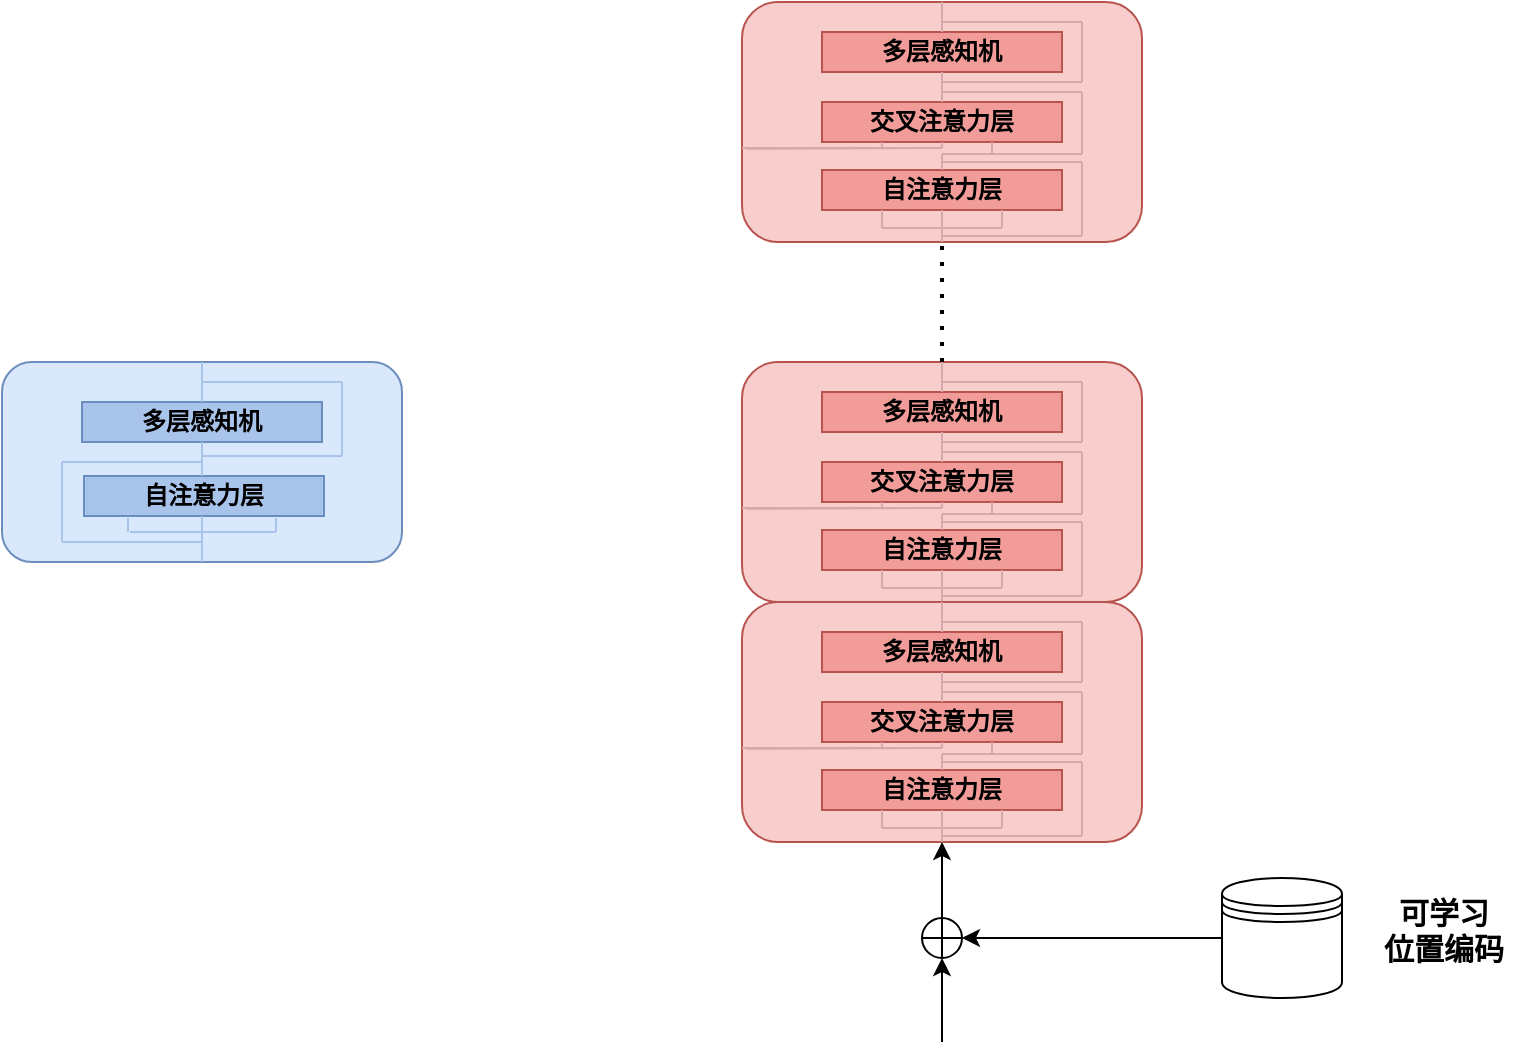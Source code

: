 <mxfile version="26.2.13">
  <diagram name="Page-1" id="c7558073-3199-34d8-9f00-42111426c3f3">
    <mxGraphModel dx="952" dy="522" grid="1" gridSize="10" guides="1" tooltips="1" connect="1" arrows="1" fold="1" page="1" pageScale="1" pageWidth="826" pageHeight="1169" background="none" math="0" shadow="0">
      <root>
        <mxCell id="0" />
        <mxCell id="1" parent="0" />
        <mxCell id="ajYVIgqOjoC30KdAL2Ek-134" value="" style="group" vertex="1" connectable="0" parent="1">
          <mxGeometry x="440" y="240" width="200" height="120" as="geometry" />
        </mxCell>
        <mxCell id="ajYVIgqOjoC30KdAL2Ek-96" value="" style="rounded=1;whiteSpace=wrap;html=1;fillColor=light-dark(#F8CECC,#FFD7D4);strokeColor=#b85450;" vertex="1" parent="ajYVIgqOjoC30KdAL2Ek-134">
          <mxGeometry width="200" height="120" as="geometry" />
        </mxCell>
        <mxCell id="ajYVIgqOjoC30KdAL2Ek-97" value="&lt;b&gt;多层感知机&lt;/b&gt;" style="rounded=0;whiteSpace=wrap;html=1;fillColor=#F19C99;strokeColor=#b85450;shadow=0;" vertex="1" parent="ajYVIgqOjoC30KdAL2Ek-134">
          <mxGeometry x="40" y="15" width="120" height="20" as="geometry" />
        </mxCell>
        <mxCell id="ajYVIgqOjoC30KdAL2Ek-98" value="&lt;b&gt;交叉注意力层&lt;span style=&quot;color: rgba(0, 0, 0, 0); font-family: monospace; font-size: 0px; text-align: start; text-wrap: nowrap;&quot;&gt;%3CmxGraphModel%3E%3Croot%3E%3CmxCell%20id%3D%220%22%2F%3E%3CmxCell%20id%3D%221%22%20parent%3D%220%22%2F%3E%3CmxCell%20id%3D%222%22%20value%3D%22%E5%A4%9A%E5%B1%82%E6%84%9F%E7%9F%A5%E6%9C%BA%22%20style%3D%22rounded%3D0%3BwhiteSpace%3Dwrap%3Bhtml%3D1%3B%22%20vertex%3D%221%22%20parent%3D%221%22%3E%3CmxGeometry%20x%3D%22470%22%20y%3D%22248%22%20width%3D%22120%22%20height%3D%2220%22%20as%3D%22geometry%22%2F%3E%3C%2FmxCell%3E%3C%2Froot%3E%3C%2FmxGraphModel%3E&lt;/span&gt;&lt;/b&gt;" style="rounded=0;whiteSpace=wrap;html=1;fillColor=#F19C99;strokeColor=#b85450;" vertex="1" parent="ajYVIgqOjoC30KdAL2Ek-134">
          <mxGeometry x="40" y="50" width="120" height="20" as="geometry" />
        </mxCell>
        <mxCell id="ajYVIgqOjoC30KdAL2Ek-99" value="&lt;b&gt;自注意力层&lt;/b&gt;" style="rounded=0;whiteSpace=wrap;html=1;fillColor=#F19C99;strokeColor=#b85450;" vertex="1" parent="ajYVIgqOjoC30KdAL2Ek-134">
          <mxGeometry x="40" y="84" width="120" height="20" as="geometry" />
        </mxCell>
        <mxCell id="ajYVIgqOjoC30KdAL2Ek-100" value="" style="endArrow=none;html=1;rounded=0;entryX=0.5;entryY=1;entryDx=0;entryDy=0;exitX=0.5;exitY=1;exitDx=0;exitDy=0;fillColor=#EA6B66;strokeColor=#D3A9A9;" edge="1" parent="ajYVIgqOjoC30KdAL2Ek-134" source="ajYVIgqOjoC30KdAL2Ek-99" target="ajYVIgqOjoC30KdAL2Ek-96">
          <mxGeometry width="50" height="50" relative="1" as="geometry">
            <mxPoint x="-40" y="190" as="sourcePoint" />
            <mxPoint x="10" y="140" as="targetPoint" />
          </mxGeometry>
        </mxCell>
        <mxCell id="ajYVIgqOjoC30KdAL2Ek-101" value="" style="endArrow=none;html=1;rounded=0;fillColor=#f8cecc;strokeColor=#D3A9A9;" edge="1" parent="ajYVIgqOjoC30KdAL2Ek-134">
          <mxGeometry width="50" height="50" relative="1" as="geometry">
            <mxPoint x="100" y="113" as="sourcePoint" />
            <mxPoint x="130" y="113" as="targetPoint" />
          </mxGeometry>
        </mxCell>
        <mxCell id="ajYVIgqOjoC30KdAL2Ek-103" value="" style="endArrow=none;html=1;rounded=0;fillColor=#f8cecc;strokeColor=#D3A9A9;" edge="1" parent="ajYVIgqOjoC30KdAL2Ek-134">
          <mxGeometry width="50" height="50" relative="1" as="geometry">
            <mxPoint x="70" y="113" as="sourcePoint" />
            <mxPoint x="100" y="113" as="targetPoint" />
          </mxGeometry>
        </mxCell>
        <mxCell id="ajYVIgqOjoC30KdAL2Ek-105" value="" style="endArrow=none;html=1;rounded=0;entryX=0.25;entryY=1;entryDx=0;entryDy=0;fillColor=#f8cecc;strokeColor=#D3A9A9;" edge="1" parent="ajYVIgqOjoC30KdAL2Ek-134" target="ajYVIgqOjoC30KdAL2Ek-99">
          <mxGeometry width="50" height="50" relative="1" as="geometry">
            <mxPoint x="70" y="113" as="sourcePoint" />
            <mxPoint x="140" y="13" as="targetPoint" />
          </mxGeometry>
        </mxCell>
        <mxCell id="ajYVIgqOjoC30KdAL2Ek-107" value="" style="endArrow=none;html=1;rounded=0;entryX=0.75;entryY=1;entryDx=0;entryDy=0;fillColor=#f8cecc;strokeColor=#D3A9A9;" edge="1" parent="ajYVIgqOjoC30KdAL2Ek-134" target="ajYVIgqOjoC30KdAL2Ek-99">
          <mxGeometry width="50" height="50" relative="1" as="geometry">
            <mxPoint x="130" y="113" as="sourcePoint" />
            <mxPoint x="130" y="110" as="targetPoint" />
          </mxGeometry>
        </mxCell>
        <mxCell id="ajYVIgqOjoC30KdAL2Ek-110" value="" style="endArrow=none;html=1;rounded=0;exitX=0.01;exitY=0.628;exitDx=0;exitDy=0;exitPerimeter=0;strokeColor=#D3A9A9;" edge="1" parent="ajYVIgqOjoC30KdAL2Ek-134">
          <mxGeometry width="50" height="50" relative="1" as="geometry">
            <mxPoint x="2" y="73.36" as="sourcePoint" />
            <mxPoint y="73" as="targetPoint" />
            <Array as="points">
              <mxPoint x="100" y="73" />
            </Array>
          </mxGeometry>
        </mxCell>
        <mxCell id="ajYVIgqOjoC30KdAL2Ek-113" value="" style="endArrow=none;html=1;rounded=0;strokeColor=#D3A9A9;" edge="1" parent="ajYVIgqOjoC30KdAL2Ek-134">
          <mxGeometry width="50" height="50" relative="1" as="geometry">
            <mxPoint x="70" y="73" as="sourcePoint" />
            <mxPoint x="70" y="70" as="targetPoint" />
          </mxGeometry>
        </mxCell>
        <mxCell id="ajYVIgqOjoC30KdAL2Ek-114" value="" style="endArrow=none;html=1;rounded=0;strokeColor=#D3A9A9;" edge="1" parent="ajYVIgqOjoC30KdAL2Ek-134">
          <mxGeometry width="50" height="50" relative="1" as="geometry">
            <mxPoint x="100" y="73" as="sourcePoint" />
            <mxPoint x="100" y="70" as="targetPoint" />
          </mxGeometry>
        </mxCell>
        <mxCell id="ajYVIgqOjoC30KdAL2Ek-115" value="" style="endArrow=none;html=1;rounded=0;fillColor=#f8cecc;strokeColor=#D3A9A9;" edge="1" parent="ajYVIgqOjoC30KdAL2Ek-134">
          <mxGeometry width="50" height="50" relative="1" as="geometry">
            <mxPoint x="100" y="84" as="sourcePoint" />
            <mxPoint x="100" y="76" as="targetPoint" />
          </mxGeometry>
        </mxCell>
        <mxCell id="ajYVIgqOjoC30KdAL2Ek-117" value="" style="endArrow=none;html=1;rounded=0;strokeColor=#D3A9A9;" edge="1" parent="ajYVIgqOjoC30KdAL2Ek-134">
          <mxGeometry width="50" height="50" relative="1" as="geometry">
            <mxPoint x="100" y="76" as="sourcePoint" />
            <mxPoint x="125" y="76" as="targetPoint" />
          </mxGeometry>
        </mxCell>
        <mxCell id="ajYVIgqOjoC30KdAL2Ek-118" value="" style="endArrow=none;html=1;rounded=0;fillColor=#f8cecc;strokeColor=#D3A9A9;" edge="1" parent="ajYVIgqOjoC30KdAL2Ek-134">
          <mxGeometry width="50" height="50" relative="1" as="geometry">
            <mxPoint x="125" y="76" as="sourcePoint" />
            <mxPoint x="125" y="70" as="targetPoint" />
          </mxGeometry>
        </mxCell>
        <mxCell id="ajYVIgqOjoC30KdAL2Ek-119" value="" style="endArrow=none;html=1;rounded=0;exitX=0.5;exitY=0;exitDx=0;exitDy=0;entryX=0.5;entryY=1;entryDx=0;entryDy=0;strokeColor=#D3A9A9;" edge="1" parent="ajYVIgqOjoC30KdAL2Ek-134" source="ajYVIgqOjoC30KdAL2Ek-98" target="ajYVIgqOjoC30KdAL2Ek-97">
          <mxGeometry width="50" height="50" relative="1" as="geometry">
            <mxPoint x="150" y="90" as="sourcePoint" />
            <mxPoint x="100" y="40" as="targetPoint" />
          </mxGeometry>
        </mxCell>
        <mxCell id="ajYVIgqOjoC30KdAL2Ek-121" value="" style="endArrow=none;html=1;rounded=0;exitX=0.5;exitY=0;exitDx=0;exitDy=0;entryX=0.5;entryY=0;entryDx=0;entryDy=0;strokeColor=#D3A9A9;" edge="1" parent="ajYVIgqOjoC30KdAL2Ek-134" source="ajYVIgqOjoC30KdAL2Ek-97" target="ajYVIgqOjoC30KdAL2Ek-96">
          <mxGeometry width="50" height="50" relative="1" as="geometry">
            <mxPoint x="150" as="sourcePoint" />
            <mxPoint x="200" y="-50" as="targetPoint" />
          </mxGeometry>
        </mxCell>
        <mxCell id="ajYVIgqOjoC30KdAL2Ek-123" value="" style="endArrow=none;html=1;rounded=0;strokeColor=#D3A9A9;" edge="1" parent="ajYVIgqOjoC30KdAL2Ek-134">
          <mxGeometry width="50" height="50" relative="1" as="geometry">
            <mxPoint x="100" y="117" as="sourcePoint" />
            <mxPoint x="170" y="117" as="targetPoint" />
          </mxGeometry>
        </mxCell>
        <mxCell id="ajYVIgqOjoC30KdAL2Ek-124" value="" style="endArrow=none;html=1;rounded=0;strokeColor=#D3A9A9;" edge="1" parent="ajYVIgqOjoC30KdAL2Ek-134">
          <mxGeometry width="50" height="50" relative="1" as="geometry">
            <mxPoint x="170" y="117" as="sourcePoint" />
            <mxPoint x="170" y="80" as="targetPoint" />
          </mxGeometry>
        </mxCell>
        <mxCell id="ajYVIgqOjoC30KdAL2Ek-125" value="" style="endArrow=none;html=1;rounded=0;strokeColor=#D3A9A9;" edge="1" parent="ajYVIgqOjoC30KdAL2Ek-134">
          <mxGeometry width="50" height="50" relative="1" as="geometry">
            <mxPoint x="170" y="80" as="sourcePoint" />
            <mxPoint x="100" y="80" as="targetPoint" />
          </mxGeometry>
        </mxCell>
        <mxCell id="ajYVIgqOjoC30KdAL2Ek-126" value="" style="endArrow=none;html=1;rounded=0;strokeColor=#D3A9A9;fillColor=#f8cecc;" edge="1" parent="ajYVIgqOjoC30KdAL2Ek-134">
          <mxGeometry width="50" height="50" relative="1" as="geometry">
            <mxPoint x="125" y="76" as="sourcePoint" />
            <mxPoint x="170" y="76" as="targetPoint" />
          </mxGeometry>
        </mxCell>
        <mxCell id="ajYVIgqOjoC30KdAL2Ek-127" value="" style="endArrow=none;html=1;rounded=0;strokeColor=#D3A9A9;" edge="1" parent="ajYVIgqOjoC30KdAL2Ek-134">
          <mxGeometry width="50" height="50" relative="1" as="geometry">
            <mxPoint x="170" y="76" as="sourcePoint" />
            <mxPoint x="170" y="45" as="targetPoint" />
          </mxGeometry>
        </mxCell>
        <mxCell id="ajYVIgqOjoC30KdAL2Ek-128" value="" style="endArrow=none;html=1;rounded=0;strokeColor=#D3A9A9;" edge="1" parent="ajYVIgqOjoC30KdAL2Ek-134">
          <mxGeometry width="50" height="50" relative="1" as="geometry">
            <mxPoint x="170" y="45" as="sourcePoint" />
            <mxPoint x="100" y="45" as="targetPoint" />
          </mxGeometry>
        </mxCell>
        <mxCell id="ajYVIgqOjoC30KdAL2Ek-129" value="" style="endArrow=none;html=1;rounded=0;strokeColor=#D3A9A9;" edge="1" parent="ajYVIgqOjoC30KdAL2Ek-134">
          <mxGeometry width="50" height="50" relative="1" as="geometry">
            <mxPoint x="100" y="40" as="sourcePoint" />
            <mxPoint x="170" y="40" as="targetPoint" />
          </mxGeometry>
        </mxCell>
        <mxCell id="ajYVIgqOjoC30KdAL2Ek-131" value="" style="endArrow=none;html=1;rounded=0;strokeColor=#D3A9A9;" edge="1" parent="ajYVIgqOjoC30KdAL2Ek-134">
          <mxGeometry width="50" height="50" relative="1" as="geometry">
            <mxPoint x="170" y="40" as="sourcePoint" />
            <mxPoint x="170" y="10" as="targetPoint" />
          </mxGeometry>
        </mxCell>
        <mxCell id="ajYVIgqOjoC30KdAL2Ek-133" value="" style="endArrow=none;html=1;rounded=0;strokeColor=#D3A9A9;" edge="1" parent="ajYVIgqOjoC30KdAL2Ek-134">
          <mxGeometry width="50" height="50" relative="1" as="geometry">
            <mxPoint x="170" y="10" as="sourcePoint" />
            <mxPoint x="100" y="10" as="targetPoint" />
          </mxGeometry>
        </mxCell>
        <mxCell id="ajYVIgqOjoC30KdAL2Ek-135" value="" style="group" vertex="1" connectable="0" parent="1">
          <mxGeometry x="440" y="360" width="200" height="120" as="geometry" />
        </mxCell>
        <mxCell id="ajYVIgqOjoC30KdAL2Ek-136" value="" style="rounded=1;whiteSpace=wrap;html=1;fillColor=light-dark(#F8CECC,#FFD7D4);strokeColor=#b85450;" vertex="1" parent="ajYVIgqOjoC30KdAL2Ek-135">
          <mxGeometry width="200" height="120" as="geometry" />
        </mxCell>
        <mxCell id="ajYVIgqOjoC30KdAL2Ek-137" value="&lt;b&gt;多层感知机&lt;/b&gt;" style="rounded=0;whiteSpace=wrap;html=1;fillColor=#F19C99;strokeColor=#b85450;shadow=0;" vertex="1" parent="ajYVIgqOjoC30KdAL2Ek-135">
          <mxGeometry x="40" y="15" width="120" height="20" as="geometry" />
        </mxCell>
        <mxCell id="ajYVIgqOjoC30KdAL2Ek-138" value="&lt;b&gt;交叉注意力层&lt;span style=&quot;color: rgba(0, 0, 0, 0); font-family: monospace; font-size: 0px; text-align: start; text-wrap: nowrap;&quot;&gt;%3CmxGraphModel%3E%3Croot%3E%3CmxCell%20id%3D%220%22%2F%3E%3CmxCell%20id%3D%221%22%20parent%3D%220%22%2F%3E%3CmxCell%20id%3D%222%22%20value%3D%22%E5%A4%9A%E5%B1%82%E6%84%9F%E7%9F%A5%E6%9C%BA%22%20style%3D%22rounded%3D0%3BwhiteSpace%3Dwrap%3Bhtml%3D1%3B%22%20vertex%3D%221%22%20parent%3D%221%22%3E%3CmxGeometry%20x%3D%22470%22%20y%3D%22248%22%20width%3D%22120%22%20height%3D%2220%22%20as%3D%22geometry%22%2F%3E%3C%2FmxCell%3E%3C%2Froot%3E%3C%2FmxGraphModel%3E&lt;/span&gt;&lt;/b&gt;" style="rounded=0;whiteSpace=wrap;html=1;fillColor=#F19C99;strokeColor=#b85450;" vertex="1" parent="ajYVIgqOjoC30KdAL2Ek-135">
          <mxGeometry x="40" y="50" width="120" height="20" as="geometry" />
        </mxCell>
        <mxCell id="ajYVIgqOjoC30KdAL2Ek-139" value="&lt;b&gt;自注意力层&lt;/b&gt;" style="rounded=0;whiteSpace=wrap;html=1;fillColor=#F19C99;strokeColor=#b85450;" vertex="1" parent="ajYVIgqOjoC30KdAL2Ek-135">
          <mxGeometry x="40" y="84" width="120" height="20" as="geometry" />
        </mxCell>
        <mxCell id="ajYVIgqOjoC30KdAL2Ek-140" value="" style="endArrow=none;html=1;rounded=0;entryX=0.5;entryY=1;entryDx=0;entryDy=0;exitX=0.5;exitY=1;exitDx=0;exitDy=0;fillColor=#EA6B66;strokeColor=#D3A9A9;" edge="1" parent="ajYVIgqOjoC30KdAL2Ek-135" source="ajYVIgqOjoC30KdAL2Ek-139" target="ajYVIgqOjoC30KdAL2Ek-136">
          <mxGeometry width="50" height="50" relative="1" as="geometry">
            <mxPoint x="-40" y="190" as="sourcePoint" />
            <mxPoint x="10" y="140" as="targetPoint" />
          </mxGeometry>
        </mxCell>
        <mxCell id="ajYVIgqOjoC30KdAL2Ek-141" value="" style="endArrow=none;html=1;rounded=0;fillColor=#f8cecc;strokeColor=#D3A9A9;" edge="1" parent="ajYVIgqOjoC30KdAL2Ek-135">
          <mxGeometry width="50" height="50" relative="1" as="geometry">
            <mxPoint x="100" y="113" as="sourcePoint" />
            <mxPoint x="130" y="113" as="targetPoint" />
          </mxGeometry>
        </mxCell>
        <mxCell id="ajYVIgqOjoC30KdAL2Ek-142" value="" style="endArrow=none;html=1;rounded=0;fillColor=#f8cecc;strokeColor=#D3A9A9;" edge="1" parent="ajYVIgqOjoC30KdAL2Ek-135">
          <mxGeometry width="50" height="50" relative="1" as="geometry">
            <mxPoint x="70" y="113" as="sourcePoint" />
            <mxPoint x="100" y="113" as="targetPoint" />
          </mxGeometry>
        </mxCell>
        <mxCell id="ajYVIgqOjoC30KdAL2Ek-143" value="" style="endArrow=none;html=1;rounded=0;entryX=0.25;entryY=1;entryDx=0;entryDy=0;fillColor=#f8cecc;strokeColor=#D3A9A9;" edge="1" parent="ajYVIgqOjoC30KdAL2Ek-135" target="ajYVIgqOjoC30KdAL2Ek-139">
          <mxGeometry width="50" height="50" relative="1" as="geometry">
            <mxPoint x="70" y="113" as="sourcePoint" />
            <mxPoint x="140" y="13" as="targetPoint" />
          </mxGeometry>
        </mxCell>
        <mxCell id="ajYVIgqOjoC30KdAL2Ek-144" value="" style="endArrow=none;html=1;rounded=0;entryX=0.75;entryY=1;entryDx=0;entryDy=0;fillColor=#f8cecc;strokeColor=#D3A9A9;" edge="1" parent="ajYVIgqOjoC30KdAL2Ek-135" target="ajYVIgqOjoC30KdAL2Ek-139">
          <mxGeometry width="50" height="50" relative="1" as="geometry">
            <mxPoint x="130" y="113" as="sourcePoint" />
            <mxPoint x="130" y="110" as="targetPoint" />
          </mxGeometry>
        </mxCell>
        <mxCell id="ajYVIgqOjoC30KdAL2Ek-145" value="" style="endArrow=none;html=1;rounded=0;exitX=0.01;exitY=0.628;exitDx=0;exitDy=0;exitPerimeter=0;strokeColor=#D3A9A9;" edge="1" parent="ajYVIgqOjoC30KdAL2Ek-135">
          <mxGeometry width="50" height="50" relative="1" as="geometry">
            <mxPoint x="2" y="73.36" as="sourcePoint" />
            <mxPoint y="73" as="targetPoint" />
            <Array as="points">
              <mxPoint x="100" y="73" />
            </Array>
          </mxGeometry>
        </mxCell>
        <mxCell id="ajYVIgqOjoC30KdAL2Ek-146" value="" style="endArrow=none;html=1;rounded=0;strokeColor=#D3A9A9;" edge="1" parent="ajYVIgqOjoC30KdAL2Ek-135">
          <mxGeometry width="50" height="50" relative="1" as="geometry">
            <mxPoint x="70" y="73" as="sourcePoint" />
            <mxPoint x="70" y="70" as="targetPoint" />
          </mxGeometry>
        </mxCell>
        <mxCell id="ajYVIgqOjoC30KdAL2Ek-147" value="" style="endArrow=none;html=1;rounded=0;strokeColor=#D3A9A9;" edge="1" parent="ajYVIgqOjoC30KdAL2Ek-135">
          <mxGeometry width="50" height="50" relative="1" as="geometry">
            <mxPoint x="100" y="73" as="sourcePoint" />
            <mxPoint x="100" y="70" as="targetPoint" />
          </mxGeometry>
        </mxCell>
        <mxCell id="ajYVIgqOjoC30KdAL2Ek-148" value="" style="endArrow=none;html=1;rounded=0;fillColor=#f8cecc;strokeColor=#D3A9A9;" edge="1" parent="ajYVIgqOjoC30KdAL2Ek-135">
          <mxGeometry width="50" height="50" relative="1" as="geometry">
            <mxPoint x="100" y="84" as="sourcePoint" />
            <mxPoint x="100" y="76" as="targetPoint" />
          </mxGeometry>
        </mxCell>
        <mxCell id="ajYVIgqOjoC30KdAL2Ek-149" value="" style="endArrow=none;html=1;rounded=0;strokeColor=#D3A9A9;" edge="1" parent="ajYVIgqOjoC30KdAL2Ek-135">
          <mxGeometry width="50" height="50" relative="1" as="geometry">
            <mxPoint x="100" y="76" as="sourcePoint" />
            <mxPoint x="125" y="76" as="targetPoint" />
          </mxGeometry>
        </mxCell>
        <mxCell id="ajYVIgqOjoC30KdAL2Ek-150" value="" style="endArrow=none;html=1;rounded=0;fillColor=#f8cecc;strokeColor=#D3A9A9;" edge="1" parent="ajYVIgqOjoC30KdAL2Ek-135">
          <mxGeometry width="50" height="50" relative="1" as="geometry">
            <mxPoint x="125" y="76" as="sourcePoint" />
            <mxPoint x="125" y="70" as="targetPoint" />
          </mxGeometry>
        </mxCell>
        <mxCell id="ajYVIgqOjoC30KdAL2Ek-151" value="" style="endArrow=none;html=1;rounded=0;exitX=0.5;exitY=0;exitDx=0;exitDy=0;entryX=0.5;entryY=1;entryDx=0;entryDy=0;strokeColor=#D3A9A9;" edge="1" parent="ajYVIgqOjoC30KdAL2Ek-135" source="ajYVIgqOjoC30KdAL2Ek-138" target="ajYVIgqOjoC30KdAL2Ek-137">
          <mxGeometry width="50" height="50" relative="1" as="geometry">
            <mxPoint x="150" y="90" as="sourcePoint" />
            <mxPoint x="100" y="40" as="targetPoint" />
          </mxGeometry>
        </mxCell>
        <mxCell id="ajYVIgqOjoC30KdAL2Ek-152" value="" style="endArrow=none;html=1;rounded=0;exitX=0.5;exitY=0;exitDx=0;exitDy=0;entryX=0.5;entryY=0;entryDx=0;entryDy=0;strokeColor=#D3A9A9;" edge="1" parent="ajYVIgqOjoC30KdAL2Ek-135" source="ajYVIgqOjoC30KdAL2Ek-137" target="ajYVIgqOjoC30KdAL2Ek-136">
          <mxGeometry width="50" height="50" relative="1" as="geometry">
            <mxPoint x="150" as="sourcePoint" />
            <mxPoint x="200" y="-50" as="targetPoint" />
          </mxGeometry>
        </mxCell>
        <mxCell id="ajYVIgqOjoC30KdAL2Ek-153" value="" style="endArrow=none;html=1;rounded=0;strokeColor=#D3A9A9;" edge="1" parent="ajYVIgqOjoC30KdAL2Ek-135">
          <mxGeometry width="50" height="50" relative="1" as="geometry">
            <mxPoint x="100" y="117" as="sourcePoint" />
            <mxPoint x="170" y="117" as="targetPoint" />
          </mxGeometry>
        </mxCell>
        <mxCell id="ajYVIgqOjoC30KdAL2Ek-154" value="" style="endArrow=none;html=1;rounded=0;strokeColor=#D3A9A9;" edge="1" parent="ajYVIgqOjoC30KdAL2Ek-135">
          <mxGeometry width="50" height="50" relative="1" as="geometry">
            <mxPoint x="170" y="117" as="sourcePoint" />
            <mxPoint x="170" y="80" as="targetPoint" />
          </mxGeometry>
        </mxCell>
        <mxCell id="ajYVIgqOjoC30KdAL2Ek-155" value="" style="endArrow=none;html=1;rounded=0;strokeColor=#D3A9A9;" edge="1" parent="ajYVIgqOjoC30KdAL2Ek-135">
          <mxGeometry width="50" height="50" relative="1" as="geometry">
            <mxPoint x="170" y="80" as="sourcePoint" />
            <mxPoint x="100" y="80" as="targetPoint" />
          </mxGeometry>
        </mxCell>
        <mxCell id="ajYVIgqOjoC30KdAL2Ek-156" value="" style="endArrow=none;html=1;rounded=0;strokeColor=#D3A9A9;fillColor=#f8cecc;" edge="1" parent="ajYVIgqOjoC30KdAL2Ek-135">
          <mxGeometry width="50" height="50" relative="1" as="geometry">
            <mxPoint x="125" y="76" as="sourcePoint" />
            <mxPoint x="170" y="76" as="targetPoint" />
          </mxGeometry>
        </mxCell>
        <mxCell id="ajYVIgqOjoC30KdAL2Ek-157" value="" style="endArrow=none;html=1;rounded=0;strokeColor=#D3A9A9;" edge="1" parent="ajYVIgqOjoC30KdAL2Ek-135">
          <mxGeometry width="50" height="50" relative="1" as="geometry">
            <mxPoint x="170" y="76" as="sourcePoint" />
            <mxPoint x="170" y="45" as="targetPoint" />
          </mxGeometry>
        </mxCell>
        <mxCell id="ajYVIgqOjoC30KdAL2Ek-158" value="" style="endArrow=none;html=1;rounded=0;strokeColor=#D3A9A9;" edge="1" parent="ajYVIgqOjoC30KdAL2Ek-135">
          <mxGeometry width="50" height="50" relative="1" as="geometry">
            <mxPoint x="170" y="45" as="sourcePoint" />
            <mxPoint x="100" y="45" as="targetPoint" />
          </mxGeometry>
        </mxCell>
        <mxCell id="ajYVIgqOjoC30KdAL2Ek-159" value="" style="endArrow=none;html=1;rounded=0;strokeColor=#D3A9A9;" edge="1" parent="ajYVIgqOjoC30KdAL2Ek-135">
          <mxGeometry width="50" height="50" relative="1" as="geometry">
            <mxPoint x="100" y="40" as="sourcePoint" />
            <mxPoint x="170" y="40" as="targetPoint" />
          </mxGeometry>
        </mxCell>
        <mxCell id="ajYVIgqOjoC30KdAL2Ek-160" value="" style="endArrow=none;html=1;rounded=0;strokeColor=#D3A9A9;" edge="1" parent="ajYVIgqOjoC30KdAL2Ek-135">
          <mxGeometry width="50" height="50" relative="1" as="geometry">
            <mxPoint x="170" y="40" as="sourcePoint" />
            <mxPoint x="170" y="10" as="targetPoint" />
          </mxGeometry>
        </mxCell>
        <mxCell id="ajYVIgqOjoC30KdAL2Ek-161" value="" style="endArrow=none;html=1;rounded=0;strokeColor=#D3A9A9;" edge="1" parent="ajYVIgqOjoC30KdAL2Ek-135">
          <mxGeometry width="50" height="50" relative="1" as="geometry">
            <mxPoint x="170" y="10" as="sourcePoint" />
            <mxPoint x="100" y="10" as="targetPoint" />
          </mxGeometry>
        </mxCell>
        <mxCell id="ajYVIgqOjoC30KdAL2Ek-162" value="" style="group" vertex="1" connectable="0" parent="1">
          <mxGeometry x="440" y="60" width="200" height="120" as="geometry" />
        </mxCell>
        <mxCell id="ajYVIgqOjoC30KdAL2Ek-163" value="" style="rounded=1;whiteSpace=wrap;html=1;fillColor=light-dark(#F8CECC,#FFD7D4);strokeColor=#b85450;" vertex="1" parent="ajYVIgqOjoC30KdAL2Ek-162">
          <mxGeometry width="200" height="120" as="geometry" />
        </mxCell>
        <mxCell id="ajYVIgqOjoC30KdAL2Ek-164" value="&lt;b&gt;多层感知机&lt;/b&gt;" style="rounded=0;whiteSpace=wrap;html=1;fillColor=#F19C99;strokeColor=#b85450;shadow=0;" vertex="1" parent="ajYVIgqOjoC30KdAL2Ek-162">
          <mxGeometry x="40" y="15" width="120" height="20" as="geometry" />
        </mxCell>
        <mxCell id="ajYVIgqOjoC30KdAL2Ek-165" value="&lt;b&gt;交叉注意力层&lt;span style=&quot;color: rgba(0, 0, 0, 0); font-family: monospace; font-size: 0px; text-align: start; text-wrap: nowrap;&quot;&gt;%3CmxGraphModel%3E%3Croot%3E%3CmxCell%20id%3D%220%22%2F%3E%3CmxCell%20id%3D%221%22%20parent%3D%220%22%2F%3E%3CmxCell%20id%3D%222%22%20value%3D%22%E5%A4%9A%E5%B1%82%E6%84%9F%E7%9F%A5%E6%9C%BA%22%20style%3D%22rounded%3D0%3BwhiteSpace%3Dwrap%3Bhtml%3D1%3B%22%20vertex%3D%221%22%20parent%3D%221%22%3E%3CmxGeometry%20x%3D%22470%22%20y%3D%22248%22%20width%3D%22120%22%20height%3D%2220%22%20as%3D%22geometry%22%2F%3E%3C%2FmxCell%3E%3C%2Froot%3E%3C%2FmxGraphModel%3E&lt;/span&gt;&lt;/b&gt;" style="rounded=0;whiteSpace=wrap;html=1;fillColor=#F19C99;strokeColor=#b85450;" vertex="1" parent="ajYVIgqOjoC30KdAL2Ek-162">
          <mxGeometry x="40" y="50" width="120" height="20" as="geometry" />
        </mxCell>
        <mxCell id="ajYVIgqOjoC30KdAL2Ek-166" value="&lt;b&gt;自注意力层&lt;/b&gt;" style="rounded=0;whiteSpace=wrap;html=1;fillColor=#F19C99;strokeColor=#b85450;" vertex="1" parent="ajYVIgqOjoC30KdAL2Ek-162">
          <mxGeometry x="40" y="84" width="120" height="20" as="geometry" />
        </mxCell>
        <mxCell id="ajYVIgqOjoC30KdAL2Ek-167" value="" style="endArrow=none;html=1;rounded=0;entryX=0.5;entryY=1;entryDx=0;entryDy=0;exitX=0.5;exitY=1;exitDx=0;exitDy=0;fillColor=#EA6B66;strokeColor=#D3A9A9;" edge="1" parent="ajYVIgqOjoC30KdAL2Ek-162" source="ajYVIgqOjoC30KdAL2Ek-166" target="ajYVIgqOjoC30KdAL2Ek-163">
          <mxGeometry width="50" height="50" relative="1" as="geometry">
            <mxPoint x="-40" y="190" as="sourcePoint" />
            <mxPoint x="10" y="140" as="targetPoint" />
          </mxGeometry>
        </mxCell>
        <mxCell id="ajYVIgqOjoC30KdAL2Ek-168" value="" style="endArrow=none;html=1;rounded=0;fillColor=#f8cecc;strokeColor=#D3A9A9;" edge="1" parent="ajYVIgqOjoC30KdAL2Ek-162">
          <mxGeometry width="50" height="50" relative="1" as="geometry">
            <mxPoint x="100" y="113" as="sourcePoint" />
            <mxPoint x="130" y="113" as="targetPoint" />
          </mxGeometry>
        </mxCell>
        <mxCell id="ajYVIgqOjoC30KdAL2Ek-169" value="" style="endArrow=none;html=1;rounded=0;fillColor=#f8cecc;strokeColor=#D3A9A9;" edge="1" parent="ajYVIgqOjoC30KdAL2Ek-162">
          <mxGeometry width="50" height="50" relative="1" as="geometry">
            <mxPoint x="70" y="113" as="sourcePoint" />
            <mxPoint x="100" y="113" as="targetPoint" />
          </mxGeometry>
        </mxCell>
        <mxCell id="ajYVIgqOjoC30KdAL2Ek-170" value="" style="endArrow=none;html=1;rounded=0;entryX=0.25;entryY=1;entryDx=0;entryDy=0;fillColor=#f8cecc;strokeColor=#D3A9A9;" edge="1" parent="ajYVIgqOjoC30KdAL2Ek-162" target="ajYVIgqOjoC30KdAL2Ek-166">
          <mxGeometry width="50" height="50" relative="1" as="geometry">
            <mxPoint x="70" y="113" as="sourcePoint" />
            <mxPoint x="140" y="13" as="targetPoint" />
          </mxGeometry>
        </mxCell>
        <mxCell id="ajYVIgqOjoC30KdAL2Ek-171" value="" style="endArrow=none;html=1;rounded=0;entryX=0.75;entryY=1;entryDx=0;entryDy=0;fillColor=#f8cecc;strokeColor=#D3A9A9;" edge="1" parent="ajYVIgqOjoC30KdAL2Ek-162" target="ajYVIgqOjoC30KdAL2Ek-166">
          <mxGeometry width="50" height="50" relative="1" as="geometry">
            <mxPoint x="130" y="113" as="sourcePoint" />
            <mxPoint x="130" y="110" as="targetPoint" />
          </mxGeometry>
        </mxCell>
        <mxCell id="ajYVIgqOjoC30KdAL2Ek-172" value="" style="endArrow=none;html=1;rounded=0;exitX=0.01;exitY=0.628;exitDx=0;exitDy=0;exitPerimeter=0;strokeColor=#D3A9A9;" edge="1" parent="ajYVIgqOjoC30KdAL2Ek-162">
          <mxGeometry width="50" height="50" relative="1" as="geometry">
            <mxPoint x="2" y="73.36" as="sourcePoint" />
            <mxPoint y="73" as="targetPoint" />
            <Array as="points">
              <mxPoint x="100" y="73" />
            </Array>
          </mxGeometry>
        </mxCell>
        <mxCell id="ajYVIgqOjoC30KdAL2Ek-173" value="" style="endArrow=none;html=1;rounded=0;strokeColor=#D3A9A9;" edge="1" parent="ajYVIgqOjoC30KdAL2Ek-162">
          <mxGeometry width="50" height="50" relative="1" as="geometry">
            <mxPoint x="70" y="73" as="sourcePoint" />
            <mxPoint x="70" y="70" as="targetPoint" />
          </mxGeometry>
        </mxCell>
        <mxCell id="ajYVIgqOjoC30KdAL2Ek-174" value="" style="endArrow=none;html=1;rounded=0;strokeColor=#D3A9A9;" edge="1" parent="ajYVIgqOjoC30KdAL2Ek-162">
          <mxGeometry width="50" height="50" relative="1" as="geometry">
            <mxPoint x="100" y="73" as="sourcePoint" />
            <mxPoint x="100" y="70" as="targetPoint" />
          </mxGeometry>
        </mxCell>
        <mxCell id="ajYVIgqOjoC30KdAL2Ek-175" value="" style="endArrow=none;html=1;rounded=0;fillColor=#f8cecc;strokeColor=#D3A9A9;" edge="1" parent="ajYVIgqOjoC30KdAL2Ek-162">
          <mxGeometry width="50" height="50" relative="1" as="geometry">
            <mxPoint x="100" y="84" as="sourcePoint" />
            <mxPoint x="100" y="76" as="targetPoint" />
          </mxGeometry>
        </mxCell>
        <mxCell id="ajYVIgqOjoC30KdAL2Ek-176" value="" style="endArrow=none;html=1;rounded=0;strokeColor=#D3A9A9;" edge="1" parent="ajYVIgqOjoC30KdAL2Ek-162">
          <mxGeometry width="50" height="50" relative="1" as="geometry">
            <mxPoint x="100" y="76" as="sourcePoint" />
            <mxPoint x="125" y="76" as="targetPoint" />
          </mxGeometry>
        </mxCell>
        <mxCell id="ajYVIgqOjoC30KdAL2Ek-177" value="" style="endArrow=none;html=1;rounded=0;fillColor=#f8cecc;strokeColor=#D3A9A9;" edge="1" parent="ajYVIgqOjoC30KdAL2Ek-162">
          <mxGeometry width="50" height="50" relative="1" as="geometry">
            <mxPoint x="125" y="76" as="sourcePoint" />
            <mxPoint x="125" y="70" as="targetPoint" />
          </mxGeometry>
        </mxCell>
        <mxCell id="ajYVIgqOjoC30KdAL2Ek-178" value="" style="endArrow=none;html=1;rounded=0;exitX=0.5;exitY=0;exitDx=0;exitDy=0;entryX=0.5;entryY=1;entryDx=0;entryDy=0;strokeColor=#D3A9A9;" edge="1" parent="ajYVIgqOjoC30KdAL2Ek-162" source="ajYVIgqOjoC30KdAL2Ek-165" target="ajYVIgqOjoC30KdAL2Ek-164">
          <mxGeometry width="50" height="50" relative="1" as="geometry">
            <mxPoint x="150" y="90" as="sourcePoint" />
            <mxPoint x="100" y="40" as="targetPoint" />
          </mxGeometry>
        </mxCell>
        <mxCell id="ajYVIgqOjoC30KdAL2Ek-179" value="" style="endArrow=none;html=1;rounded=0;exitX=0.5;exitY=0;exitDx=0;exitDy=0;entryX=0.5;entryY=0;entryDx=0;entryDy=0;strokeColor=#D3A9A9;" edge="1" parent="ajYVIgqOjoC30KdAL2Ek-162" source="ajYVIgqOjoC30KdAL2Ek-164" target="ajYVIgqOjoC30KdAL2Ek-163">
          <mxGeometry width="50" height="50" relative="1" as="geometry">
            <mxPoint x="150" as="sourcePoint" />
            <mxPoint x="200" y="-50" as="targetPoint" />
          </mxGeometry>
        </mxCell>
        <mxCell id="ajYVIgqOjoC30KdAL2Ek-180" value="" style="endArrow=none;html=1;rounded=0;strokeColor=#D3A9A9;" edge="1" parent="ajYVIgqOjoC30KdAL2Ek-162">
          <mxGeometry width="50" height="50" relative="1" as="geometry">
            <mxPoint x="100" y="117" as="sourcePoint" />
            <mxPoint x="170" y="117" as="targetPoint" />
          </mxGeometry>
        </mxCell>
        <mxCell id="ajYVIgqOjoC30KdAL2Ek-181" value="" style="endArrow=none;html=1;rounded=0;strokeColor=#D3A9A9;" edge="1" parent="ajYVIgqOjoC30KdAL2Ek-162">
          <mxGeometry width="50" height="50" relative="1" as="geometry">
            <mxPoint x="170" y="117" as="sourcePoint" />
            <mxPoint x="170" y="80" as="targetPoint" />
          </mxGeometry>
        </mxCell>
        <mxCell id="ajYVIgqOjoC30KdAL2Ek-182" value="" style="endArrow=none;html=1;rounded=0;strokeColor=#D3A9A9;" edge="1" parent="ajYVIgqOjoC30KdAL2Ek-162">
          <mxGeometry width="50" height="50" relative="1" as="geometry">
            <mxPoint x="170" y="80" as="sourcePoint" />
            <mxPoint x="100" y="80" as="targetPoint" />
          </mxGeometry>
        </mxCell>
        <mxCell id="ajYVIgqOjoC30KdAL2Ek-183" value="" style="endArrow=none;html=1;rounded=0;strokeColor=#D3A9A9;fillColor=#f8cecc;" edge="1" parent="ajYVIgqOjoC30KdAL2Ek-162">
          <mxGeometry width="50" height="50" relative="1" as="geometry">
            <mxPoint x="125" y="76" as="sourcePoint" />
            <mxPoint x="170" y="76" as="targetPoint" />
          </mxGeometry>
        </mxCell>
        <mxCell id="ajYVIgqOjoC30KdAL2Ek-184" value="" style="endArrow=none;html=1;rounded=0;strokeColor=#D3A9A9;" edge="1" parent="ajYVIgqOjoC30KdAL2Ek-162">
          <mxGeometry width="50" height="50" relative="1" as="geometry">
            <mxPoint x="170" y="76" as="sourcePoint" />
            <mxPoint x="170" y="45" as="targetPoint" />
          </mxGeometry>
        </mxCell>
        <mxCell id="ajYVIgqOjoC30KdAL2Ek-185" value="" style="endArrow=none;html=1;rounded=0;strokeColor=#D3A9A9;" edge="1" parent="ajYVIgqOjoC30KdAL2Ek-162">
          <mxGeometry width="50" height="50" relative="1" as="geometry">
            <mxPoint x="170" y="45" as="sourcePoint" />
            <mxPoint x="100" y="45" as="targetPoint" />
          </mxGeometry>
        </mxCell>
        <mxCell id="ajYVIgqOjoC30KdAL2Ek-186" value="" style="endArrow=none;html=1;rounded=0;strokeColor=#D3A9A9;" edge="1" parent="ajYVIgqOjoC30KdAL2Ek-162">
          <mxGeometry width="50" height="50" relative="1" as="geometry">
            <mxPoint x="100" y="40" as="sourcePoint" />
            <mxPoint x="170" y="40" as="targetPoint" />
          </mxGeometry>
        </mxCell>
        <mxCell id="ajYVIgqOjoC30KdAL2Ek-187" value="" style="endArrow=none;html=1;rounded=0;strokeColor=#D3A9A9;" edge="1" parent="ajYVIgqOjoC30KdAL2Ek-162">
          <mxGeometry width="50" height="50" relative="1" as="geometry">
            <mxPoint x="170" y="40" as="sourcePoint" />
            <mxPoint x="170" y="10" as="targetPoint" />
          </mxGeometry>
        </mxCell>
        <mxCell id="ajYVIgqOjoC30KdAL2Ek-188" value="" style="endArrow=none;html=1;rounded=0;strokeColor=#D3A9A9;" edge="1" parent="ajYVIgqOjoC30KdAL2Ek-162">
          <mxGeometry width="50" height="50" relative="1" as="geometry">
            <mxPoint x="170" y="10" as="sourcePoint" />
            <mxPoint x="100" y="10" as="targetPoint" />
          </mxGeometry>
        </mxCell>
        <mxCell id="ajYVIgqOjoC30KdAL2Ek-189" value="" style="endArrow=none;dashed=1;html=1;dashPattern=1 3;strokeWidth=2;rounded=0;" edge="1" parent="1">
          <mxGeometry width="50" height="50" relative="1" as="geometry">
            <mxPoint x="540" y="240" as="sourcePoint" />
            <mxPoint x="540" y="180" as="targetPoint" />
          </mxGeometry>
        </mxCell>
        <mxCell id="ajYVIgqOjoC30KdAL2Ek-190" value="" style="shape=orEllipse;perimeter=ellipsePerimeter;whiteSpace=wrap;html=1;backgroundOutline=1;" vertex="1" parent="1">
          <mxGeometry x="530" y="518" width="20" height="20" as="geometry" />
        </mxCell>
        <mxCell id="ajYVIgqOjoC30KdAL2Ek-191" value="" style="endArrow=classic;html=1;rounded=0;" edge="1" parent="1">
          <mxGeometry width="50" height="50" relative="1" as="geometry">
            <mxPoint x="540" y="520" as="sourcePoint" />
            <mxPoint x="540" y="480" as="targetPoint" />
          </mxGeometry>
        </mxCell>
        <mxCell id="ajYVIgqOjoC30KdAL2Ek-192" value="" style="endArrow=classic;html=1;rounded=0;entryX=0.5;entryY=1;entryDx=0;entryDy=0;" edge="1" parent="1" target="ajYVIgqOjoC30KdAL2Ek-190">
          <mxGeometry width="50" height="50" relative="1" as="geometry">
            <mxPoint x="540" y="580" as="sourcePoint" />
            <mxPoint x="590" y="630" as="targetPoint" />
          </mxGeometry>
        </mxCell>
        <mxCell id="ajYVIgqOjoC30KdAL2Ek-193" value="" style="endArrow=classic;html=1;rounded=0;entryX=1;entryY=0.5;entryDx=0;entryDy=0;" edge="1" parent="1" target="ajYVIgqOjoC30KdAL2Ek-190">
          <mxGeometry width="50" height="50" relative="1" as="geometry">
            <mxPoint x="680" y="528" as="sourcePoint" />
            <mxPoint x="590" y="400" as="targetPoint" />
          </mxGeometry>
        </mxCell>
        <mxCell id="ajYVIgqOjoC30KdAL2Ek-194" value="" style="shape=datastore;whiteSpace=wrap;html=1;" vertex="1" parent="1">
          <mxGeometry x="680" y="498" width="60" height="60" as="geometry" />
        </mxCell>
        <mxCell id="ajYVIgqOjoC30KdAL2Ek-195" value="&lt;font style=&quot;font-size: 15px;&quot;&gt;&lt;b&gt;可学习&lt;/b&gt;&lt;/font&gt;&lt;div&gt;&lt;font style=&quot;font-size: 15px;&quot;&gt;&lt;b&gt;位置编码&lt;/b&gt;&lt;/font&gt;&lt;/div&gt;" style="text;html=1;align=center;verticalAlign=middle;whiteSpace=wrap;rounded=0;" vertex="1" parent="1">
          <mxGeometry x="756" y="510" width="70" height="28" as="geometry" />
        </mxCell>
        <mxCell id="ajYVIgqOjoC30KdAL2Ek-216" value="" style="group" vertex="1" connectable="0" parent="1">
          <mxGeometry x="70" y="240" width="200" height="100" as="geometry" />
        </mxCell>
        <mxCell id="ajYVIgqOjoC30KdAL2Ek-199" value="" style="group" vertex="1" connectable="0" parent="ajYVIgqOjoC30KdAL2Ek-216">
          <mxGeometry width="200" height="100" as="geometry" />
        </mxCell>
        <mxCell id="ajYVIgqOjoC30KdAL2Ek-196" value="" style="rounded=1;whiteSpace=wrap;html=1;fillColor=#dae8fc;strokeColor=#6c8ebf;" vertex="1" parent="ajYVIgqOjoC30KdAL2Ek-199">
          <mxGeometry width="200" height="100" as="geometry" />
        </mxCell>
        <mxCell id="ajYVIgqOjoC30KdAL2Ek-197" value="&lt;b&gt;多层感知机&lt;/b&gt;" style="rounded=0;whiteSpace=wrap;html=1;fillColor=#A9C4EB;strokeColor=#6c8ebf;" vertex="1" parent="ajYVIgqOjoC30KdAL2Ek-199">
          <mxGeometry x="40" y="20" width="120" height="20" as="geometry" />
        </mxCell>
        <mxCell id="ajYVIgqOjoC30KdAL2Ek-198" value="&lt;b&gt;自注意力层&lt;/b&gt;" style="rounded=0;whiteSpace=wrap;html=1;fillColor=#A9C4EB;strokeColor=#6c8ebf;" vertex="1" parent="ajYVIgqOjoC30KdAL2Ek-199">
          <mxGeometry x="41" y="57" width="120" height="20" as="geometry" />
        </mxCell>
        <mxCell id="ajYVIgqOjoC30KdAL2Ek-202" value="" style="endArrow=none;html=1;rounded=0;exitX=0.5;exitY=1;exitDx=0;exitDy=0;strokeColor=#A9C4EB;" edge="1" parent="ajYVIgqOjoC30KdAL2Ek-199" source="ajYVIgqOjoC30KdAL2Ek-196">
          <mxGeometry width="50" height="50" relative="1" as="geometry">
            <mxPoint x="290" y="110" as="sourcePoint" />
            <mxPoint x="100" y="77" as="targetPoint" />
          </mxGeometry>
        </mxCell>
        <mxCell id="ajYVIgqOjoC30KdAL2Ek-215" value="" style="endArrow=none;html=1;rounded=0;exitX=0.5;exitY=0;exitDx=0;exitDy=0;entryX=0.5;entryY=0;entryDx=0;entryDy=0;strokeColor=#A9C4EB;" edge="1" parent="ajYVIgqOjoC30KdAL2Ek-199" source="ajYVIgqOjoC30KdAL2Ek-197" target="ajYVIgqOjoC30KdAL2Ek-196">
          <mxGeometry width="50" height="50" relative="1" as="geometry">
            <mxPoint x="190" y="10" as="sourcePoint" />
            <mxPoint x="240" y="-40" as="targetPoint" />
          </mxGeometry>
        </mxCell>
        <mxCell id="ajYVIgqOjoC30KdAL2Ek-203" value="" style="endArrow=none;html=1;rounded=0;exitX=0.322;exitY=0.991;exitDx=0;exitDy=0;exitPerimeter=0;entryX=0.685;entryY=0.972;entryDx=0;entryDy=0;entryPerimeter=0;fillColor=#dae8fc;strokeColor=#A9C4EB;" edge="1" parent="ajYVIgqOjoC30KdAL2Ek-216">
          <mxGeometry width="50" height="50" relative="1" as="geometry">
            <mxPoint x="64" y="85" as="sourcePoint" />
            <mxPoint x="137" y="85" as="targetPoint" />
          </mxGeometry>
        </mxCell>
        <mxCell id="ajYVIgqOjoC30KdAL2Ek-204" value="" style="endArrow=none;html=1;rounded=0;strokeColor=#A9C4EB;" edge="1" parent="ajYVIgqOjoC30KdAL2Ek-216">
          <mxGeometry width="50" height="50" relative="1" as="geometry">
            <mxPoint x="63" y="85" as="sourcePoint" />
            <mxPoint x="63" y="78" as="targetPoint" />
          </mxGeometry>
        </mxCell>
        <mxCell id="ajYVIgqOjoC30KdAL2Ek-205" value="" style="endArrow=none;html=1;rounded=0;strokeColor=#A9C4EB;" edge="1" parent="ajYVIgqOjoC30KdAL2Ek-216">
          <mxGeometry width="50" height="50" relative="1" as="geometry">
            <mxPoint x="137" y="85" as="sourcePoint" />
            <mxPoint x="137" y="78" as="targetPoint" />
          </mxGeometry>
        </mxCell>
        <mxCell id="ajYVIgqOjoC30KdAL2Ek-206" value="" style="endArrow=none;html=1;rounded=0;strokeColor=#A9C4EB;" edge="1" parent="ajYVIgqOjoC30KdAL2Ek-216">
          <mxGeometry width="50" height="50" relative="1" as="geometry">
            <mxPoint x="100" y="90" as="sourcePoint" />
            <mxPoint x="30" y="90" as="targetPoint" />
          </mxGeometry>
        </mxCell>
        <mxCell id="ajYVIgqOjoC30KdAL2Ek-207" value="" style="endArrow=none;html=1;rounded=0;fillColor=#dae8fc;strokeColor=#A9C4EB;" edge="1" parent="ajYVIgqOjoC30KdAL2Ek-216">
          <mxGeometry width="50" height="50" relative="1" as="geometry">
            <mxPoint x="30" y="90" as="sourcePoint" />
            <mxPoint x="30" y="50" as="targetPoint" />
          </mxGeometry>
        </mxCell>
        <mxCell id="ajYVIgqOjoC30KdAL2Ek-208" value="" style="endArrow=none;html=1;rounded=0;strokeColor=#A9C4EB;" edge="1" parent="ajYVIgqOjoC30KdAL2Ek-216">
          <mxGeometry width="50" height="50" relative="1" as="geometry">
            <mxPoint x="30" y="50" as="sourcePoint" />
            <mxPoint x="100" y="50" as="targetPoint" />
          </mxGeometry>
        </mxCell>
        <mxCell id="ajYVIgqOjoC30KdAL2Ek-210" value="" style="endArrow=none;html=1;rounded=0;exitX=0.5;exitY=0;exitDx=0;exitDy=0;fillColor=#dae8fc;strokeColor=#A9C4EB;" edge="1" parent="ajYVIgqOjoC30KdAL2Ek-216">
          <mxGeometry width="50" height="50" relative="1" as="geometry">
            <mxPoint x="100" y="57" as="sourcePoint" />
            <mxPoint x="100" y="40" as="targetPoint" />
          </mxGeometry>
        </mxCell>
        <mxCell id="ajYVIgqOjoC30KdAL2Ek-212" value="" style="endArrow=none;html=1;rounded=0;strokeColor=#A9C4EB;" edge="1" parent="ajYVIgqOjoC30KdAL2Ek-216">
          <mxGeometry width="50" height="50" relative="1" as="geometry">
            <mxPoint x="100" y="47" as="sourcePoint" />
            <mxPoint x="170" y="47" as="targetPoint" />
          </mxGeometry>
        </mxCell>
        <mxCell id="ajYVIgqOjoC30KdAL2Ek-213" value="" style="endArrow=none;html=1;rounded=0;strokeColor=#A9C4EB;" edge="1" parent="ajYVIgqOjoC30KdAL2Ek-216">
          <mxGeometry width="50" height="50" relative="1" as="geometry">
            <mxPoint x="170" y="47" as="sourcePoint" />
            <mxPoint x="170" y="10" as="targetPoint" />
          </mxGeometry>
        </mxCell>
        <mxCell id="ajYVIgqOjoC30KdAL2Ek-214" value="" style="endArrow=none;html=1;rounded=0;strokeColor=#A9C4EB;" edge="1" parent="ajYVIgqOjoC30KdAL2Ek-216">
          <mxGeometry width="50" height="50" relative="1" as="geometry">
            <mxPoint x="170" y="10" as="sourcePoint" />
            <mxPoint x="100" y="10" as="targetPoint" />
          </mxGeometry>
        </mxCell>
      </root>
    </mxGraphModel>
  </diagram>
</mxfile>
